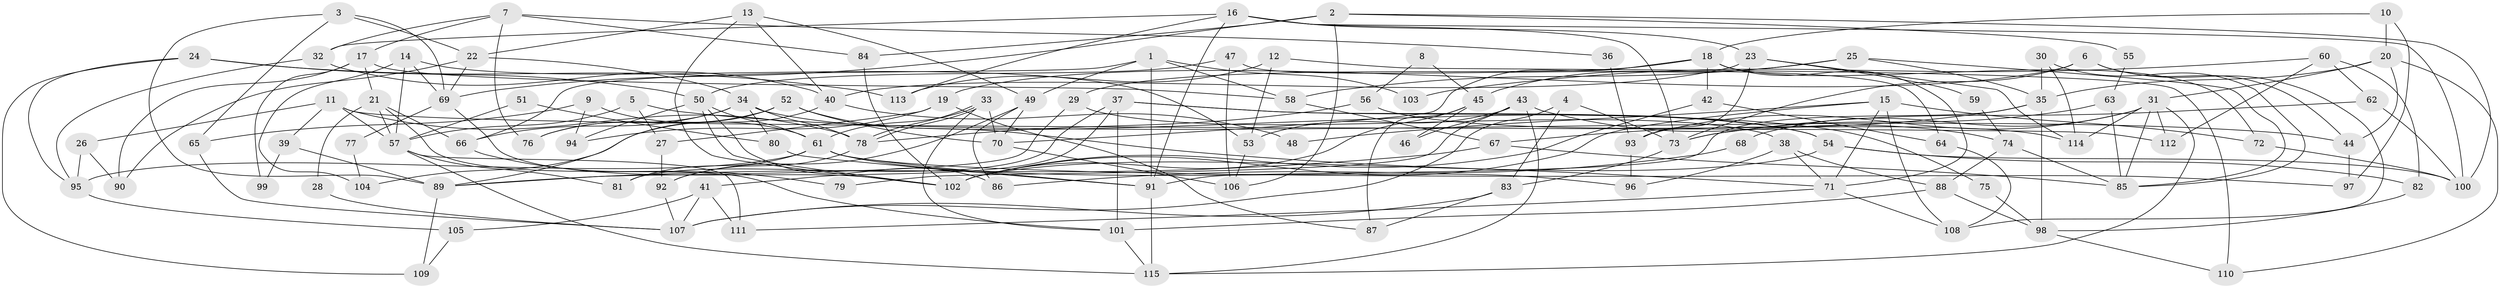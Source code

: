 // Generated by graph-tools (version 1.1) at 2025/02/03/09/25 03:02:04]
// undirected, 115 vertices, 230 edges
graph export_dot {
graph [start="1"]
  node [color=gray90,style=filled];
  1;
  2;
  3;
  4;
  5;
  6;
  7;
  8;
  9;
  10;
  11;
  12;
  13;
  14;
  15;
  16;
  17;
  18;
  19;
  20;
  21;
  22;
  23;
  24;
  25;
  26;
  27;
  28;
  29;
  30;
  31;
  32;
  33;
  34;
  35;
  36;
  37;
  38;
  39;
  40;
  41;
  42;
  43;
  44;
  45;
  46;
  47;
  48;
  49;
  50;
  51;
  52;
  53;
  54;
  55;
  56;
  57;
  58;
  59;
  60;
  61;
  62;
  63;
  64;
  65;
  66;
  67;
  68;
  69;
  70;
  71;
  72;
  73;
  74;
  75;
  76;
  77;
  78;
  79;
  80;
  81;
  82;
  83;
  84;
  85;
  86;
  87;
  88;
  89;
  90;
  91;
  92;
  93;
  94;
  95;
  96;
  97;
  98;
  99;
  100;
  101;
  102;
  103;
  104;
  105;
  106;
  107;
  108;
  109;
  110;
  111;
  112;
  113;
  114;
  115;
  1 -- 66;
  1 -- 91;
  1 -- 49;
  1 -- 58;
  1 -- 103;
  2 -- 69;
  2 -- 100;
  2 -- 55;
  2 -- 84;
  2 -- 106;
  3 -- 89;
  3 -- 22;
  3 -- 65;
  3 -- 69;
  4 -- 107;
  4 -- 73;
  4 -- 83;
  5 -- 57;
  5 -- 27;
  5 -- 44;
  6 -- 73;
  6 -- 44;
  6 -- 19;
  6 -- 108;
  7 -- 76;
  7 -- 17;
  7 -- 32;
  7 -- 36;
  7 -- 84;
  8 -- 45;
  8 -- 56;
  9 -- 65;
  9 -- 61;
  9 -- 94;
  10 -- 18;
  10 -- 20;
  10 -- 97;
  11 -- 78;
  11 -- 26;
  11 -- 39;
  11 -- 57;
  11 -- 112;
  12 -- 113;
  12 -- 53;
  12 -- 110;
  13 -- 102;
  13 -- 40;
  13 -- 22;
  13 -- 49;
  14 -- 53;
  14 -- 69;
  14 -- 57;
  14 -- 104;
  15 -- 108;
  15 -- 71;
  15 -- 48;
  15 -- 72;
  15 -- 102;
  16 -- 91;
  16 -- 32;
  16 -- 23;
  16 -- 73;
  16 -- 100;
  16 -- 113;
  17 -- 21;
  17 -- 58;
  17 -- 90;
  17 -- 99;
  18 -- 70;
  18 -- 42;
  18 -- 29;
  18 -- 71;
  18 -- 72;
  19 -- 87;
  19 -- 27;
  19 -- 94;
  20 -- 44;
  20 -- 31;
  20 -- 35;
  20 -- 110;
  21 -- 57;
  21 -- 101;
  21 -- 28;
  21 -- 66;
  22 -- 69;
  22 -- 34;
  22 -- 90;
  23 -- 93;
  23 -- 40;
  23 -- 59;
  23 -- 114;
  24 -- 50;
  24 -- 95;
  24 -- 109;
  24 -- 113;
  25 -- 58;
  25 -- 35;
  25 -- 45;
  25 -- 85;
  26 -- 90;
  26 -- 95;
  27 -- 92;
  28 -- 107;
  29 -- 89;
  29 -- 38;
  30 -- 85;
  30 -- 35;
  30 -- 114;
  31 -- 114;
  31 -- 115;
  31 -- 68;
  31 -- 85;
  31 -- 93;
  31 -- 112;
  32 -- 95;
  32 -- 40;
  33 -- 61;
  33 -- 78;
  33 -- 78;
  33 -- 70;
  33 -- 101;
  34 -- 54;
  34 -- 66;
  34 -- 76;
  34 -- 78;
  34 -- 80;
  35 -- 91;
  35 -- 67;
  35 -- 98;
  36 -- 93;
  37 -- 41;
  37 -- 54;
  37 -- 75;
  37 -- 81;
  37 -- 101;
  38 -- 88;
  38 -- 71;
  38 -- 96;
  39 -- 89;
  39 -- 99;
  40 -- 48;
  40 -- 104;
  41 -- 111;
  41 -- 107;
  41 -- 105;
  42 -- 102;
  42 -- 64;
  43 -- 74;
  43 -- 115;
  43 -- 46;
  43 -- 53;
  43 -- 79;
  44 -- 97;
  45 -- 102;
  45 -- 46;
  45 -- 87;
  47 -- 50;
  47 -- 106;
  47 -- 64;
  49 -- 70;
  49 -- 86;
  49 -- 92;
  50 -- 94;
  50 -- 102;
  50 -- 61;
  50 -- 86;
  51 -- 57;
  51 -- 80;
  52 -- 71;
  52 -- 70;
  52 -- 76;
  52 -- 89;
  53 -- 106;
  54 -- 102;
  54 -- 100;
  54 -- 82;
  55 -- 63;
  56 -- 78;
  56 -- 114;
  57 -- 81;
  57 -- 111;
  57 -- 115;
  58 -- 67;
  59 -- 74;
  60 -- 82;
  60 -- 112;
  60 -- 62;
  60 -- 103;
  61 -- 81;
  61 -- 91;
  61 -- 95;
  61 -- 96;
  61 -- 97;
  62 -- 100;
  62 -- 73;
  63 -- 73;
  63 -- 85;
  64 -- 108;
  65 -- 107;
  66 -- 79;
  67 -- 85;
  67 -- 89;
  68 -- 86;
  69 -- 102;
  69 -- 77;
  70 -- 106;
  71 -- 108;
  71 -- 111;
  72 -- 100;
  73 -- 83;
  74 -- 85;
  74 -- 88;
  75 -- 98;
  77 -- 104;
  78 -- 92;
  80 -- 91;
  82 -- 98;
  83 -- 87;
  83 -- 107;
  84 -- 102;
  88 -- 98;
  88 -- 101;
  89 -- 109;
  91 -- 115;
  92 -- 107;
  93 -- 96;
  95 -- 105;
  98 -- 110;
  101 -- 115;
  105 -- 109;
}
